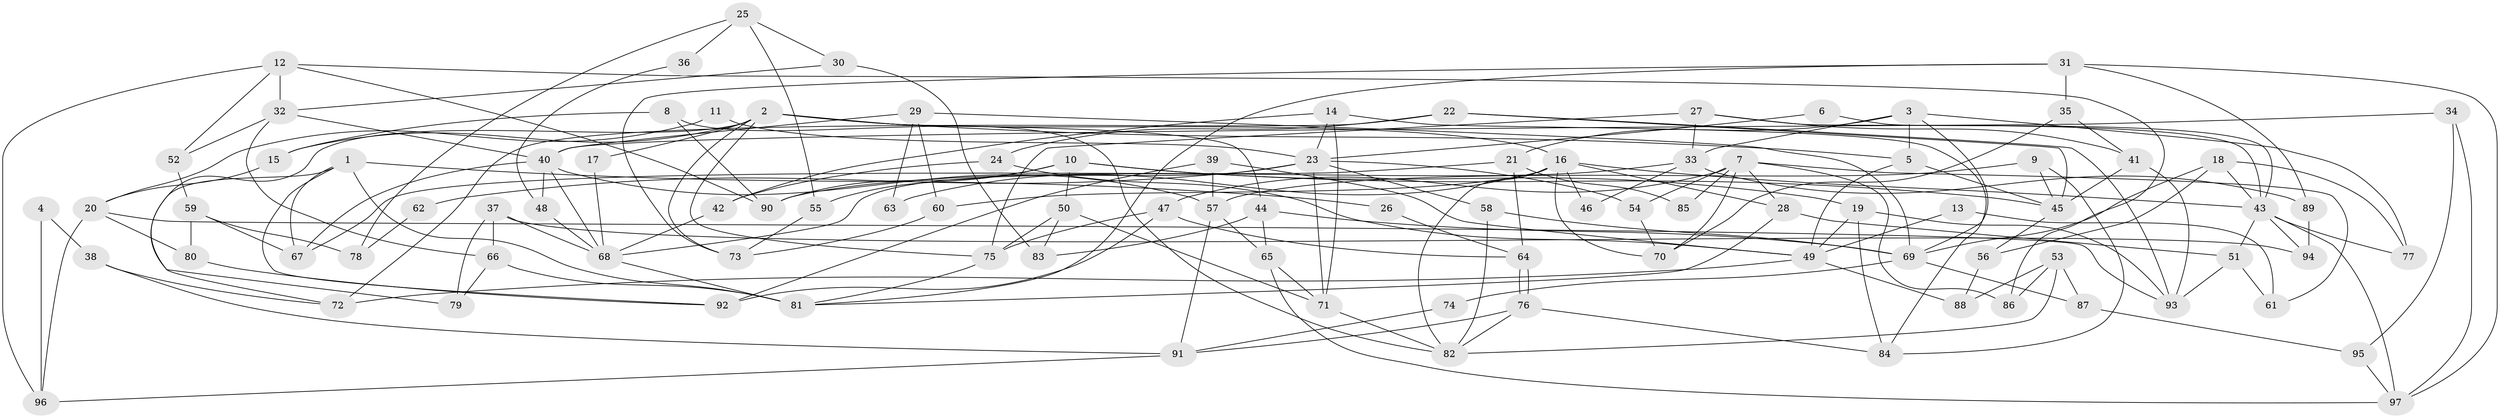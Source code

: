 // coarse degree distribution, {2: 0.16666666666666666, 5: 0.10416666666666667, 7: 0.08333333333333333, 6: 0.10416666666666667, 4: 0.14583333333333334, 3: 0.2708333333333333, 10: 0.020833333333333332, 11: 0.020833333333333332, 8: 0.0625, 13: 0.020833333333333332}
// Generated by graph-tools (version 1.1) at 2025/54/03/04/25 21:54:02]
// undirected, 97 vertices, 194 edges
graph export_dot {
graph [start="1"]
  node [color=gray90,style=filled];
  1;
  2;
  3;
  4;
  5;
  6;
  7;
  8;
  9;
  10;
  11;
  12;
  13;
  14;
  15;
  16;
  17;
  18;
  19;
  20;
  21;
  22;
  23;
  24;
  25;
  26;
  27;
  28;
  29;
  30;
  31;
  32;
  33;
  34;
  35;
  36;
  37;
  38;
  39;
  40;
  41;
  42;
  43;
  44;
  45;
  46;
  47;
  48;
  49;
  50;
  51;
  52;
  53;
  54;
  55;
  56;
  57;
  58;
  59;
  60;
  61;
  62;
  63;
  64;
  65;
  66;
  67;
  68;
  69;
  70;
  71;
  72;
  73;
  74;
  75;
  76;
  77;
  78;
  79;
  80;
  81;
  82;
  83;
  84;
  85;
  86;
  87;
  88;
  89;
  90;
  91;
  92;
  93;
  94;
  95;
  96;
  97;
  1 -- 81;
  1 -- 67;
  1 -- 26;
  1 -- 72;
  1 -- 92;
  2 -- 75;
  2 -- 16;
  2 -- 5;
  2 -- 15;
  2 -- 17;
  2 -- 44;
  2 -- 73;
  2 -- 79;
  3 -- 5;
  3 -- 69;
  3 -- 21;
  3 -- 33;
  3 -- 77;
  4 -- 96;
  4 -- 38;
  5 -- 49;
  5 -- 45;
  6 -- 23;
  6 -- 43;
  7 -- 28;
  7 -- 86;
  7 -- 47;
  7 -- 54;
  7 -- 61;
  7 -- 70;
  7 -- 85;
  8 -- 90;
  8 -- 82;
  8 -- 15;
  9 -- 84;
  9 -- 57;
  9 -- 45;
  10 -- 90;
  10 -- 45;
  10 -- 19;
  10 -- 50;
  10 -- 55;
  11 -- 23;
  11 -- 20;
  12 -- 32;
  12 -- 96;
  12 -- 52;
  12 -- 86;
  12 -- 90;
  13 -- 61;
  13 -- 49;
  14 -- 71;
  14 -- 84;
  14 -- 23;
  14 -- 42;
  15 -- 20;
  16 -- 43;
  16 -- 60;
  16 -- 28;
  16 -- 46;
  16 -- 63;
  16 -- 70;
  16 -- 82;
  17 -- 68;
  18 -- 43;
  18 -- 69;
  18 -- 56;
  18 -- 77;
  19 -- 93;
  19 -- 49;
  19 -- 84;
  20 -- 93;
  20 -- 80;
  20 -- 96;
  21 -- 64;
  21 -- 67;
  21 -- 85;
  22 -- 72;
  22 -- 45;
  22 -- 24;
  22 -- 93;
  23 -- 54;
  23 -- 58;
  23 -- 62;
  23 -- 68;
  23 -- 71;
  24 -- 49;
  24 -- 42;
  25 -- 55;
  25 -- 30;
  25 -- 36;
  25 -- 78;
  26 -- 64;
  27 -- 33;
  27 -- 75;
  27 -- 41;
  27 -- 43;
  28 -- 51;
  28 -- 81;
  29 -- 69;
  29 -- 40;
  29 -- 60;
  29 -- 63;
  30 -- 32;
  30 -- 83;
  31 -- 81;
  31 -- 35;
  31 -- 73;
  31 -- 89;
  31 -- 97;
  32 -- 66;
  32 -- 40;
  32 -- 52;
  33 -- 89;
  33 -- 46;
  33 -- 90;
  34 -- 40;
  34 -- 97;
  34 -- 95;
  35 -- 70;
  35 -- 41;
  36 -- 48;
  37 -- 68;
  37 -- 79;
  37 -- 66;
  37 -- 94;
  38 -- 91;
  38 -- 72;
  39 -- 57;
  39 -- 92;
  39 -- 49;
  40 -- 68;
  40 -- 67;
  40 -- 48;
  40 -- 57;
  41 -- 45;
  41 -- 93;
  42 -- 68;
  43 -- 77;
  43 -- 51;
  43 -- 94;
  43 -- 97;
  44 -- 65;
  44 -- 69;
  44 -- 83;
  45 -- 56;
  47 -- 75;
  47 -- 64;
  47 -- 92;
  48 -- 68;
  49 -- 72;
  49 -- 88;
  50 -- 71;
  50 -- 75;
  50 -- 83;
  51 -- 93;
  51 -- 61;
  52 -- 59;
  53 -- 88;
  53 -- 87;
  53 -- 82;
  53 -- 86;
  54 -- 70;
  55 -- 73;
  56 -- 88;
  57 -- 65;
  57 -- 91;
  58 -- 82;
  58 -- 69;
  59 -- 80;
  59 -- 67;
  59 -- 78;
  60 -- 73;
  62 -- 78;
  64 -- 76;
  64 -- 76;
  65 -- 97;
  65 -- 71;
  66 -- 81;
  66 -- 79;
  68 -- 81;
  69 -- 74;
  69 -- 87;
  71 -- 82;
  74 -- 91;
  75 -- 81;
  76 -- 82;
  76 -- 84;
  76 -- 91;
  80 -- 92;
  87 -- 95;
  89 -- 94;
  91 -- 96;
  95 -- 97;
}
